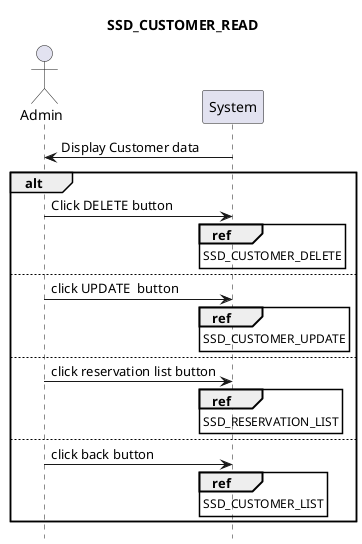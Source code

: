 @startuml SSD_CUSTOMER_READ

title SSD_CUSTOMER_READ

hide footbox
actor Admin as A
participant System as S

A <- S : Display Customer data


alt 
A -> S : Click DELETE button

ref over S : SSD_CUSTOMER_DELETE
else
A -> S : click UPDATE  button
ref over S : SSD_CUSTOMER_UPDATE

else
A -> S : click reservation list button
ref over S : SSD_RESERVATION_LIST
else
A -> S : click back button
ref over S : SSD_CUSTOMER_LIST
end
@enduml